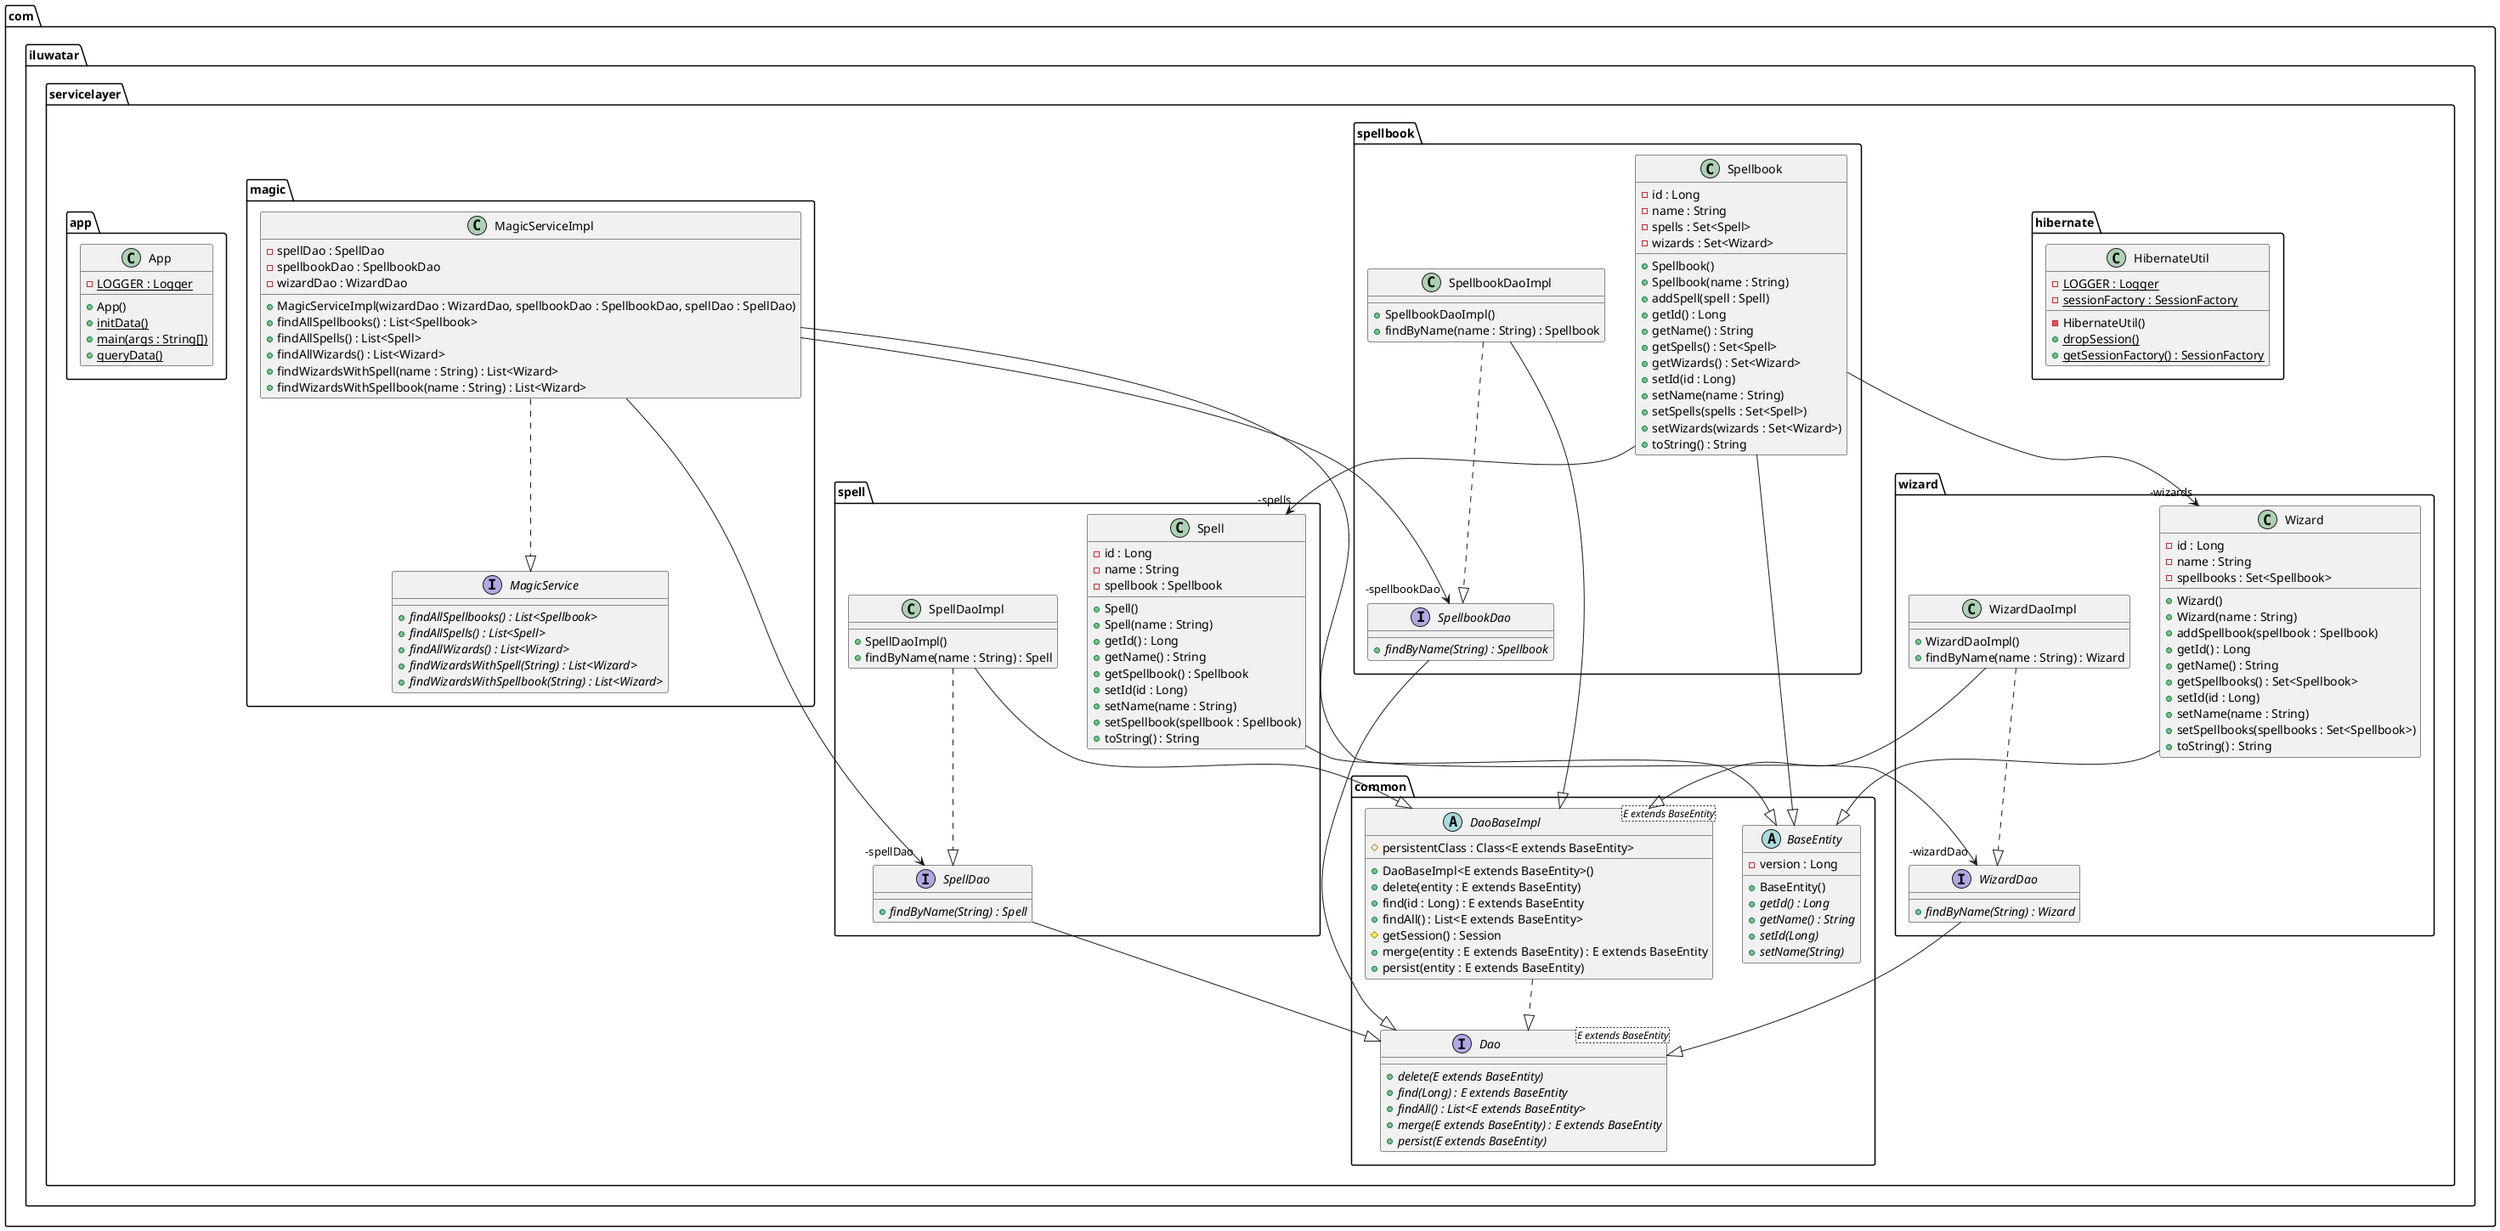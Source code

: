 @startuml
package com.iluwatar.servicelayer.hibernate {
  class HibernateUtil {
    - LOGGER : Logger {static}
    - sessionFactory : SessionFactory {static}
    - HibernateUtil()
    + dropSession() {static}
    + getSessionFactory() : SessionFactory {static}
  }
}
package com.iluwatar.servicelayer.common {
  abstract class BaseEntity {
    - version : Long
    + BaseEntity()
    + getId() : Long {abstract}
    + getName() : String {abstract}
    + setId(Long) {abstract}
    + setName(String) {abstract}
  }
  interface Dao<E extends BaseEntity> {
    + delete(E extends BaseEntity) {abstract}
    + find(Long) : E extends BaseEntity {abstract}
    + findAll() : List<E extends BaseEntity> {abstract}
    + merge(E extends BaseEntity) : E extends BaseEntity {abstract}
    + persist(E extends BaseEntity) {abstract}
  }
  abstract class DaoBaseImpl<E extends BaseEntity> {
    # persistentClass : Class<E extends BaseEntity>
    + DaoBaseImpl<E extends BaseEntity>()
    + delete(entity : E extends BaseEntity)
    + find(id : Long) : E extends BaseEntity
    + findAll() : List<E extends BaseEntity>
    # getSession() : Session
    + merge(entity : E extends BaseEntity) : E extends BaseEntity
    + persist(entity : E extends BaseEntity)
  }
}
package com.iluwatar.servicelayer.magic {
  interface MagicService {
    + findAllSpellbooks() : List<Spellbook> {abstract}
    + findAllSpells() : List<Spell> {abstract}
    + findAllWizards() : List<Wizard> {abstract}
    + findWizardsWithSpell(String) : List<Wizard> {abstract}
    + findWizardsWithSpellbook(String) : List<Wizard> {abstract}
  }
  class MagicServiceImpl {
    - spellDao : SpellDao
    - spellbookDao : SpellbookDao
    - wizardDao : WizardDao
    + MagicServiceImpl(wizardDao : WizardDao, spellbookDao : SpellbookDao, spellDao : SpellDao)
    + findAllSpellbooks() : List<Spellbook>
    + findAllSpells() : List<Spell>
    + findAllWizards() : List<Wizard>
    + findWizardsWithSpell(name : String) : List<Wizard>
    + findWizardsWithSpellbook(name : String) : List<Wizard>
  }
}
package com.iluwatar.servicelayer.wizard {
  class Wizard {
    - id : Long
    - name : String
    - spellbooks : Set<Spellbook>
    + Wizard()
    + Wizard(name : String)
    + addSpellbook(spellbook : Spellbook)
    + getId() : Long
    + getName() : String
    + getSpellbooks() : Set<Spellbook>
    + setId(id : Long)
    + setName(name : String)
    + setSpellbooks(spellbooks : Set<Spellbook>)
    + toString() : String
  }
  interface WizardDao {
    + findByName(String) : Wizard {abstract}
  }
  class WizardDaoImpl {
    + WizardDaoImpl()
    + findByName(name : String) : Wizard
  }
}
package com.iluwatar.servicelayer.spellbook {
  class Spellbook {
    - id : Long
    - name : String
    - spells : Set<Spell>
    - wizards : Set<Wizard>
    + Spellbook()
    + Spellbook(name : String)
    + addSpell(spell : Spell)
    + getId() : Long
    + getName() : String
    + getSpells() : Set<Spell>
    + getWizards() : Set<Wizard>
    + setId(id : Long)
    + setName(name : String)
    + setSpells(spells : Set<Spell>)
    + setWizards(wizards : Set<Wizard>)
    + toString() : String
  }
  interface SpellbookDao {
    + findByName(String) : Spellbook {abstract}
  }
  class SpellbookDaoImpl {
    + SpellbookDaoImpl()
    + findByName(name : String) : Spellbook
  }
}
package com.iluwatar.servicelayer.spell {
  class Spell {
    - id : Long
    - name : String
    - spellbook : Spellbook
    + Spell()
    + Spell(name : String)
    + getId() : Long
    + getName() : String
    + getSpellbook() : Spellbook
    + setId(id : Long)
    + setName(name : String)
    + setSpellbook(spellbook : Spellbook)
    + toString() : String
  }
  interface SpellDao {
    + findByName(String) : Spell {abstract}
  }
  class SpellDaoImpl {
    + SpellDaoImpl()
    + findByName(name : String) : Spell
  }
}
package com.iluwatar.servicelayer.app {
  class App {
    - LOGGER : Logger {static}
    + App()
    + initData() {static}
    + main(args : String[]) {static}
    + queryData() {static}
  }
}
MagicServiceImpl -->  "-wizardDao" WizardDao
MagicServiceImpl -->  "-spellbookDao" SpellbookDao
MagicServiceImpl -->  "-spellDao" SpellDao
Spellbook -->  "-spells" Spell
Spellbook -->  "-wizards" Wizard
DaoBaseImpl ..|> Dao 
MagicServiceImpl ..|> MagicService 
Spell --|> BaseEntity 
SpellDao --|> Dao 
SpellDaoImpl ..|> SpellDao 
SpellDaoImpl --|> DaoBaseImpl 
Spellbook --|> BaseEntity 
SpellbookDao --|> Dao 
SpellbookDaoImpl ..|> SpellbookDao 
SpellbookDaoImpl --|> DaoBaseImpl 
Wizard --|> BaseEntity 
WizardDao --|> Dao 
WizardDaoImpl ..|> WizardDao 
WizardDaoImpl --|> DaoBaseImpl 
@enduml